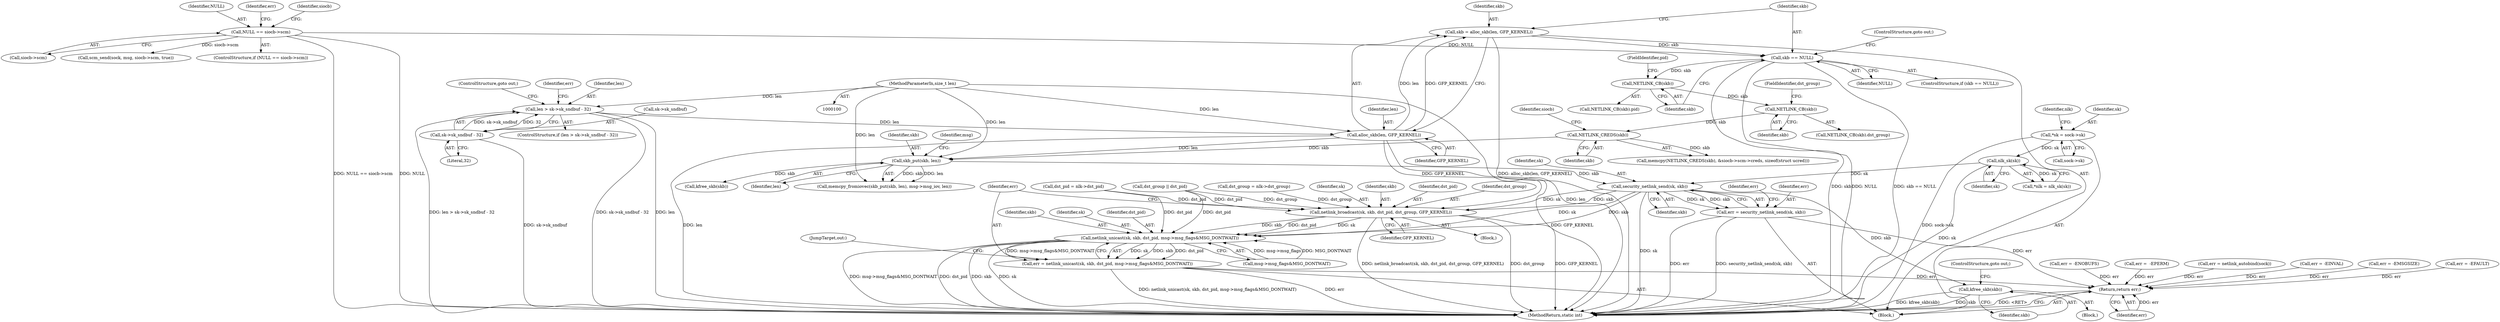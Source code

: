 digraph "0_linux_20e1db19db5d6b9e4e83021595eab0dc8f107bef_0@API" {
"1000306" [label="(Call,security_netlink_send(sk, skb))"];
"1000120" [label="(Call,nlk_sk(sk))"];
"1000112" [label="(Call,*sk = sock->sk)"];
"1000293" [label="(Call,skb_put(skb, len))"];
"1000277" [label="(Call,NETLINK_CREDS(skb))"];
"1000272" [label="(Call,NETLINK_CB(skb))"];
"1000264" [label="(Call,NETLINK_CB(skb))"];
"1000258" [label="(Call,skb == NULL)"];
"1000252" [label="(Call,skb = alloc_skb(len, GFP_KERNEL))"];
"1000254" [label="(Call,alloc_skb(len, GFP_KERNEL))"];
"1000240" [label="(Call,len > sk->sk_sndbuf - 32)"];
"1000104" [label="(MethodParameterIn,size_t len)"];
"1000242" [label="(Call,sk->sk_sndbuf - 32)"];
"1000143" [label="(Call,NULL == siocb->scm)"];
"1000304" [label="(Call,err = security_netlink_send(sk, skb))"];
"1000345" [label="(Return,return err;)"];
"1000312" [label="(Call,kfree_skb(skb))"];
"1000323" [label="(Call,netlink_broadcast(sk, skb, dst_pid, dst_group, GFP_KERNEL))"];
"1000331" [label="(Call,netlink_unicast(sk, skb, dst_pid, msg->msg_flags&MSG_DONTWAIT))"];
"1000329" [label="(Call,err = netlink_unicast(sk, skb, dst_pid, msg->msg_flags&MSG_DONTWAIT))"];
"1000297" [label="(Identifier,msg)"];
"1000310" [label="(Identifier,err)"];
"1000333" [label="(Identifier,skb)"];
"1000217" [label="(Call,dst_group = nlk->dst_group)"];
"1000272" [label="(Call,NETLINK_CB(skb))"];
"1000113" [label="(Identifier,sk)"];
"1000104" [label="(MethodParameterIn,size_t len)"];
"1000324" [label="(Identifier,sk)"];
"1000325" [label="(Identifier,skb)"];
"1000328" [label="(Identifier,GFP_KERNEL)"];
"1000264" [label="(Call,NETLINK_CB(skb))"];
"1000312" [label="(Call,kfree_skb(skb))"];
"1000295" [label="(Identifier,len)"];
"1000259" [label="(Identifier,skb)"];
"1000311" [label="(Block,)"];
"1000306" [label="(Call,security_netlink_send(sk, skb))"];
"1000293" [label="(Call,skb_put(skb, len))"];
"1000241" [label="(Identifier,len)"];
"1000313" [label="(Identifier,skb)"];
"1000253" [label="(Identifier,skb)"];
"1000248" [label="(Call,err = -ENOBUFS)"];
"1000277" [label="(Call,NETLINK_CREDS(skb))"];
"1000239" [label="(ControlStructure,if (len > sk->sk_sndbuf - 32))"];
"1000144" [label="(Identifier,NULL)"];
"1000323" [label="(Call,netlink_broadcast(sk, skb, dst_pid, dst_group, GFP_KERNEL))"];
"1000317" [label="(Block,)"];
"1000243" [label="(Call,sk->sk_sndbuf)"];
"1000196" [label="(Call,err =  -EPERM)"];
"1000255" [label="(Identifier,len)"];
"1000119" [label="(Identifier,nlk)"];
"1000292" [label="(Call,memcpy_fromiovec(skb_put(skb, len), msg->msg_iov, len))"];
"1000332" [label="(Identifier,sk)"];
"1000294" [label="(Identifier,skb)"];
"1000265" [label="(Identifier,skb)"];
"1000228" [label="(Call,err = netlink_autobind(sock))"];
"1000258" [label="(Call,skb == NULL)"];
"1000174" [label="(Call,err = -EINVAL)"];
"1000235" [label="(Call,err = -EMSGSIZE)"];
"1000304" [label="(Call,err = security_netlink_send(sk, skb))"];
"1000240" [label="(Call,len > sk->sk_sndbuf - 32)"];
"1000242" [label="(Call,sk->sk_sndbuf - 32)"];
"1000330" [label="(Identifier,err)"];
"1000252" [label="(Call,skb = alloc_skb(len, GFP_KERNEL))"];
"1000345" [label="(Return,return err;)"];
"1000314" [label="(ControlStructure,goto out;)"];
"1000287" [label="(Call,err = -EFAULT)"];
"1000347" [label="(MethodReturn,static int)"];
"1000112" [label="(Call,*sk = sock->sk)"];
"1000335" [label="(Call,msg->msg_flags&MSG_DONTWAIT)"];
"1000263" [label="(Call,NETLINK_CB(skb).pid)"];
"1000118" [label="(Call,*nlk = nlk_sk(sk))"];
"1000155" [label="(Identifier,err)"];
"1000145" [label="(Call,siocb->scm)"];
"1000120" [label="(Call,nlk_sk(sk))"];
"1000261" [label="(ControlStructure,goto out;)"];
"1000276" [label="(Call,memcpy(NETLINK_CREDS(skb), &siocb->scm->creds, sizeof(struct ucred)))"];
"1000212" [label="(Call,dst_pid = nlk->dst_pid)"];
"1000301" [label="(Call,kfree_skb(skb))"];
"1000334" [label="(Identifier,dst_pid)"];
"1000273" [label="(Identifier,skb)"];
"1000247" [label="(ControlStructure,goto out;)"];
"1000271" [label="(Call,NETLINK_CB(skb).dst_group)"];
"1000278" [label="(Identifier,skb)"];
"1000331" [label="(Call,netlink_unicast(sk, skb, dst_pid, msg->msg_flags&MSG_DONTWAIT))"];
"1000346" [label="(Identifier,err)"];
"1000260" [label="(Identifier,NULL)"];
"1000329" [label="(Call,err = netlink_unicast(sk, skb, dst_pid, msg->msg_flags&MSG_DONTWAIT))"];
"1000305" [label="(Identifier,err)"];
"1000114" [label="(Call,sock->sk)"];
"1000256" [label="(Identifier,GFP_KERNEL)"];
"1000156" [label="(Call,scm_send(sock, msg, siocb->scm, true))"];
"1000340" [label="(JumpTarget,out:)"];
"1000121" [label="(Identifier,sk)"];
"1000202" [label="(Call,dst_group || dst_pid)"];
"1000246" [label="(Literal,32)"];
"1000257" [label="(ControlStructure,if (skb == NULL))"];
"1000326" [label="(Identifier,dst_pid)"];
"1000307" [label="(Identifier,sk)"];
"1000105" [label="(Block,)"];
"1000266" [label="(FieldIdentifier,pid)"];
"1000142" [label="(ControlStructure,if (NULL == siocb->scm))"];
"1000143" [label="(Call,NULL == siocb->scm)"];
"1000249" [label="(Identifier,err)"];
"1000327" [label="(Identifier,dst_group)"];
"1000308" [label="(Identifier,skb)"];
"1000150" [label="(Identifier,siocb)"];
"1000254" [label="(Call,alloc_skb(len, GFP_KERNEL))"];
"1000274" [label="(FieldIdentifier,dst_group)"];
"1000282" [label="(Identifier,siocb)"];
"1000306" -> "1000304"  [label="AST: "];
"1000306" -> "1000308"  [label="CFG: "];
"1000307" -> "1000306"  [label="AST: "];
"1000308" -> "1000306"  [label="AST: "];
"1000304" -> "1000306"  [label="CFG: "];
"1000306" -> "1000347"  [label="DDG: sk"];
"1000306" -> "1000304"  [label="DDG: sk"];
"1000306" -> "1000304"  [label="DDG: skb"];
"1000120" -> "1000306"  [label="DDG: sk"];
"1000293" -> "1000306"  [label="DDG: skb"];
"1000306" -> "1000312"  [label="DDG: skb"];
"1000306" -> "1000323"  [label="DDG: sk"];
"1000306" -> "1000323"  [label="DDG: skb"];
"1000306" -> "1000331"  [label="DDG: sk"];
"1000306" -> "1000331"  [label="DDG: skb"];
"1000120" -> "1000118"  [label="AST: "];
"1000120" -> "1000121"  [label="CFG: "];
"1000121" -> "1000120"  [label="AST: "];
"1000118" -> "1000120"  [label="CFG: "];
"1000120" -> "1000347"  [label="DDG: sk"];
"1000120" -> "1000118"  [label="DDG: sk"];
"1000112" -> "1000120"  [label="DDG: sk"];
"1000112" -> "1000105"  [label="AST: "];
"1000112" -> "1000114"  [label="CFG: "];
"1000113" -> "1000112"  [label="AST: "];
"1000114" -> "1000112"  [label="AST: "];
"1000119" -> "1000112"  [label="CFG: "];
"1000112" -> "1000347"  [label="DDG: sock->sk"];
"1000293" -> "1000292"  [label="AST: "];
"1000293" -> "1000295"  [label="CFG: "];
"1000294" -> "1000293"  [label="AST: "];
"1000295" -> "1000293"  [label="AST: "];
"1000297" -> "1000293"  [label="CFG: "];
"1000293" -> "1000292"  [label="DDG: skb"];
"1000293" -> "1000292"  [label="DDG: len"];
"1000277" -> "1000293"  [label="DDG: skb"];
"1000254" -> "1000293"  [label="DDG: len"];
"1000104" -> "1000293"  [label="DDG: len"];
"1000293" -> "1000301"  [label="DDG: skb"];
"1000277" -> "1000276"  [label="AST: "];
"1000277" -> "1000278"  [label="CFG: "];
"1000278" -> "1000277"  [label="AST: "];
"1000282" -> "1000277"  [label="CFG: "];
"1000277" -> "1000276"  [label="DDG: skb"];
"1000272" -> "1000277"  [label="DDG: skb"];
"1000272" -> "1000271"  [label="AST: "];
"1000272" -> "1000273"  [label="CFG: "];
"1000273" -> "1000272"  [label="AST: "];
"1000274" -> "1000272"  [label="CFG: "];
"1000264" -> "1000272"  [label="DDG: skb"];
"1000264" -> "1000263"  [label="AST: "];
"1000264" -> "1000265"  [label="CFG: "];
"1000265" -> "1000264"  [label="AST: "];
"1000266" -> "1000264"  [label="CFG: "];
"1000258" -> "1000264"  [label="DDG: skb"];
"1000258" -> "1000257"  [label="AST: "];
"1000258" -> "1000260"  [label="CFG: "];
"1000259" -> "1000258"  [label="AST: "];
"1000260" -> "1000258"  [label="AST: "];
"1000261" -> "1000258"  [label="CFG: "];
"1000265" -> "1000258"  [label="CFG: "];
"1000258" -> "1000347"  [label="DDG: skb"];
"1000258" -> "1000347"  [label="DDG: NULL"];
"1000258" -> "1000347"  [label="DDG: skb == NULL"];
"1000252" -> "1000258"  [label="DDG: skb"];
"1000143" -> "1000258"  [label="DDG: NULL"];
"1000252" -> "1000105"  [label="AST: "];
"1000252" -> "1000254"  [label="CFG: "];
"1000253" -> "1000252"  [label="AST: "];
"1000254" -> "1000252"  [label="AST: "];
"1000259" -> "1000252"  [label="CFG: "];
"1000252" -> "1000347"  [label="DDG: alloc_skb(len, GFP_KERNEL)"];
"1000254" -> "1000252"  [label="DDG: len"];
"1000254" -> "1000252"  [label="DDG: GFP_KERNEL"];
"1000254" -> "1000256"  [label="CFG: "];
"1000255" -> "1000254"  [label="AST: "];
"1000256" -> "1000254"  [label="AST: "];
"1000254" -> "1000347"  [label="DDG: len"];
"1000254" -> "1000347"  [label="DDG: GFP_KERNEL"];
"1000240" -> "1000254"  [label="DDG: len"];
"1000104" -> "1000254"  [label="DDG: len"];
"1000254" -> "1000323"  [label="DDG: GFP_KERNEL"];
"1000240" -> "1000239"  [label="AST: "];
"1000240" -> "1000242"  [label="CFG: "];
"1000241" -> "1000240"  [label="AST: "];
"1000242" -> "1000240"  [label="AST: "];
"1000247" -> "1000240"  [label="CFG: "];
"1000249" -> "1000240"  [label="CFG: "];
"1000240" -> "1000347"  [label="DDG: len > sk->sk_sndbuf - 32"];
"1000240" -> "1000347"  [label="DDG: sk->sk_sndbuf - 32"];
"1000240" -> "1000347"  [label="DDG: len"];
"1000104" -> "1000240"  [label="DDG: len"];
"1000242" -> "1000240"  [label="DDG: sk->sk_sndbuf"];
"1000242" -> "1000240"  [label="DDG: 32"];
"1000104" -> "1000100"  [label="AST: "];
"1000104" -> "1000347"  [label="DDG: len"];
"1000104" -> "1000292"  [label="DDG: len"];
"1000242" -> "1000246"  [label="CFG: "];
"1000243" -> "1000242"  [label="AST: "];
"1000246" -> "1000242"  [label="AST: "];
"1000242" -> "1000347"  [label="DDG: sk->sk_sndbuf"];
"1000143" -> "1000142"  [label="AST: "];
"1000143" -> "1000145"  [label="CFG: "];
"1000144" -> "1000143"  [label="AST: "];
"1000145" -> "1000143"  [label="AST: "];
"1000150" -> "1000143"  [label="CFG: "];
"1000155" -> "1000143"  [label="CFG: "];
"1000143" -> "1000347"  [label="DDG: NULL"];
"1000143" -> "1000347"  [label="DDG: NULL == siocb->scm"];
"1000143" -> "1000156"  [label="DDG: siocb->scm"];
"1000304" -> "1000105"  [label="AST: "];
"1000305" -> "1000304"  [label="AST: "];
"1000310" -> "1000304"  [label="CFG: "];
"1000304" -> "1000347"  [label="DDG: err"];
"1000304" -> "1000347"  [label="DDG: security_netlink_send(sk, skb)"];
"1000304" -> "1000345"  [label="DDG: err"];
"1000345" -> "1000105"  [label="AST: "];
"1000345" -> "1000346"  [label="CFG: "];
"1000346" -> "1000345"  [label="AST: "];
"1000347" -> "1000345"  [label="CFG: "];
"1000345" -> "1000347"  [label="DDG: <RET>"];
"1000346" -> "1000345"  [label="DDG: err"];
"1000235" -> "1000345"  [label="DDG: err"];
"1000228" -> "1000345"  [label="DDG: err"];
"1000329" -> "1000345"  [label="DDG: err"];
"1000196" -> "1000345"  [label="DDG: err"];
"1000287" -> "1000345"  [label="DDG: err"];
"1000174" -> "1000345"  [label="DDG: err"];
"1000248" -> "1000345"  [label="DDG: err"];
"1000312" -> "1000311"  [label="AST: "];
"1000312" -> "1000313"  [label="CFG: "];
"1000313" -> "1000312"  [label="AST: "];
"1000314" -> "1000312"  [label="CFG: "];
"1000312" -> "1000347"  [label="DDG: kfree_skb(skb)"];
"1000312" -> "1000347"  [label="DDG: skb"];
"1000323" -> "1000317"  [label="AST: "];
"1000323" -> "1000328"  [label="CFG: "];
"1000324" -> "1000323"  [label="AST: "];
"1000325" -> "1000323"  [label="AST: "];
"1000326" -> "1000323"  [label="AST: "];
"1000327" -> "1000323"  [label="AST: "];
"1000328" -> "1000323"  [label="AST: "];
"1000330" -> "1000323"  [label="CFG: "];
"1000323" -> "1000347"  [label="DDG: GFP_KERNEL"];
"1000323" -> "1000347"  [label="DDG: netlink_broadcast(sk, skb, dst_pid, dst_group, GFP_KERNEL)"];
"1000323" -> "1000347"  [label="DDG: dst_group"];
"1000212" -> "1000323"  [label="DDG: dst_pid"];
"1000202" -> "1000323"  [label="DDG: dst_pid"];
"1000202" -> "1000323"  [label="DDG: dst_group"];
"1000217" -> "1000323"  [label="DDG: dst_group"];
"1000323" -> "1000331"  [label="DDG: sk"];
"1000323" -> "1000331"  [label="DDG: skb"];
"1000323" -> "1000331"  [label="DDG: dst_pid"];
"1000331" -> "1000329"  [label="AST: "];
"1000331" -> "1000335"  [label="CFG: "];
"1000332" -> "1000331"  [label="AST: "];
"1000333" -> "1000331"  [label="AST: "];
"1000334" -> "1000331"  [label="AST: "];
"1000335" -> "1000331"  [label="AST: "];
"1000329" -> "1000331"  [label="CFG: "];
"1000331" -> "1000347"  [label="DDG: dst_pid"];
"1000331" -> "1000347"  [label="DDG: skb"];
"1000331" -> "1000347"  [label="DDG: sk"];
"1000331" -> "1000347"  [label="DDG: msg->msg_flags&MSG_DONTWAIT"];
"1000331" -> "1000329"  [label="DDG: sk"];
"1000331" -> "1000329"  [label="DDG: skb"];
"1000331" -> "1000329"  [label="DDG: dst_pid"];
"1000331" -> "1000329"  [label="DDG: msg->msg_flags&MSG_DONTWAIT"];
"1000212" -> "1000331"  [label="DDG: dst_pid"];
"1000202" -> "1000331"  [label="DDG: dst_pid"];
"1000335" -> "1000331"  [label="DDG: msg->msg_flags"];
"1000335" -> "1000331"  [label="DDG: MSG_DONTWAIT"];
"1000329" -> "1000105"  [label="AST: "];
"1000330" -> "1000329"  [label="AST: "];
"1000340" -> "1000329"  [label="CFG: "];
"1000329" -> "1000347"  [label="DDG: netlink_unicast(sk, skb, dst_pid, msg->msg_flags&MSG_DONTWAIT)"];
"1000329" -> "1000347"  [label="DDG: err"];
}

